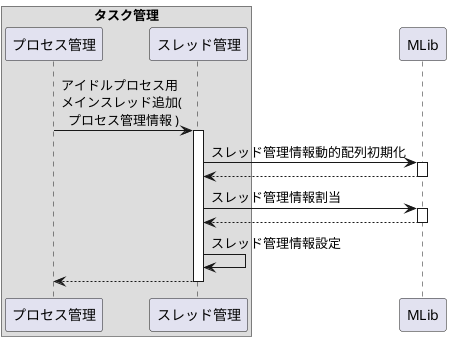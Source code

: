 @startuml

box "タスク管理"
    participant "プロセス管理" as proc
    participant "スレッド管理" as thread
end box
participant "MLib"       as mlib

proc -> thread: アイドルプロセス用\nメインスレッド追加(\n  プロセス管理情報 )
activate thread

thread -> mlib: スレッド管理情報動的配列初期化
activate mlib
thread <-- mlib:
deactivate mlib

thread -> mlib: スレッド管理情報割当
activate mlib
thread <-- mlib:
deactivate mlib

thread -> thread: スレッド管理情報設定

proc <-- thread:
deactivate thread


@enduml

